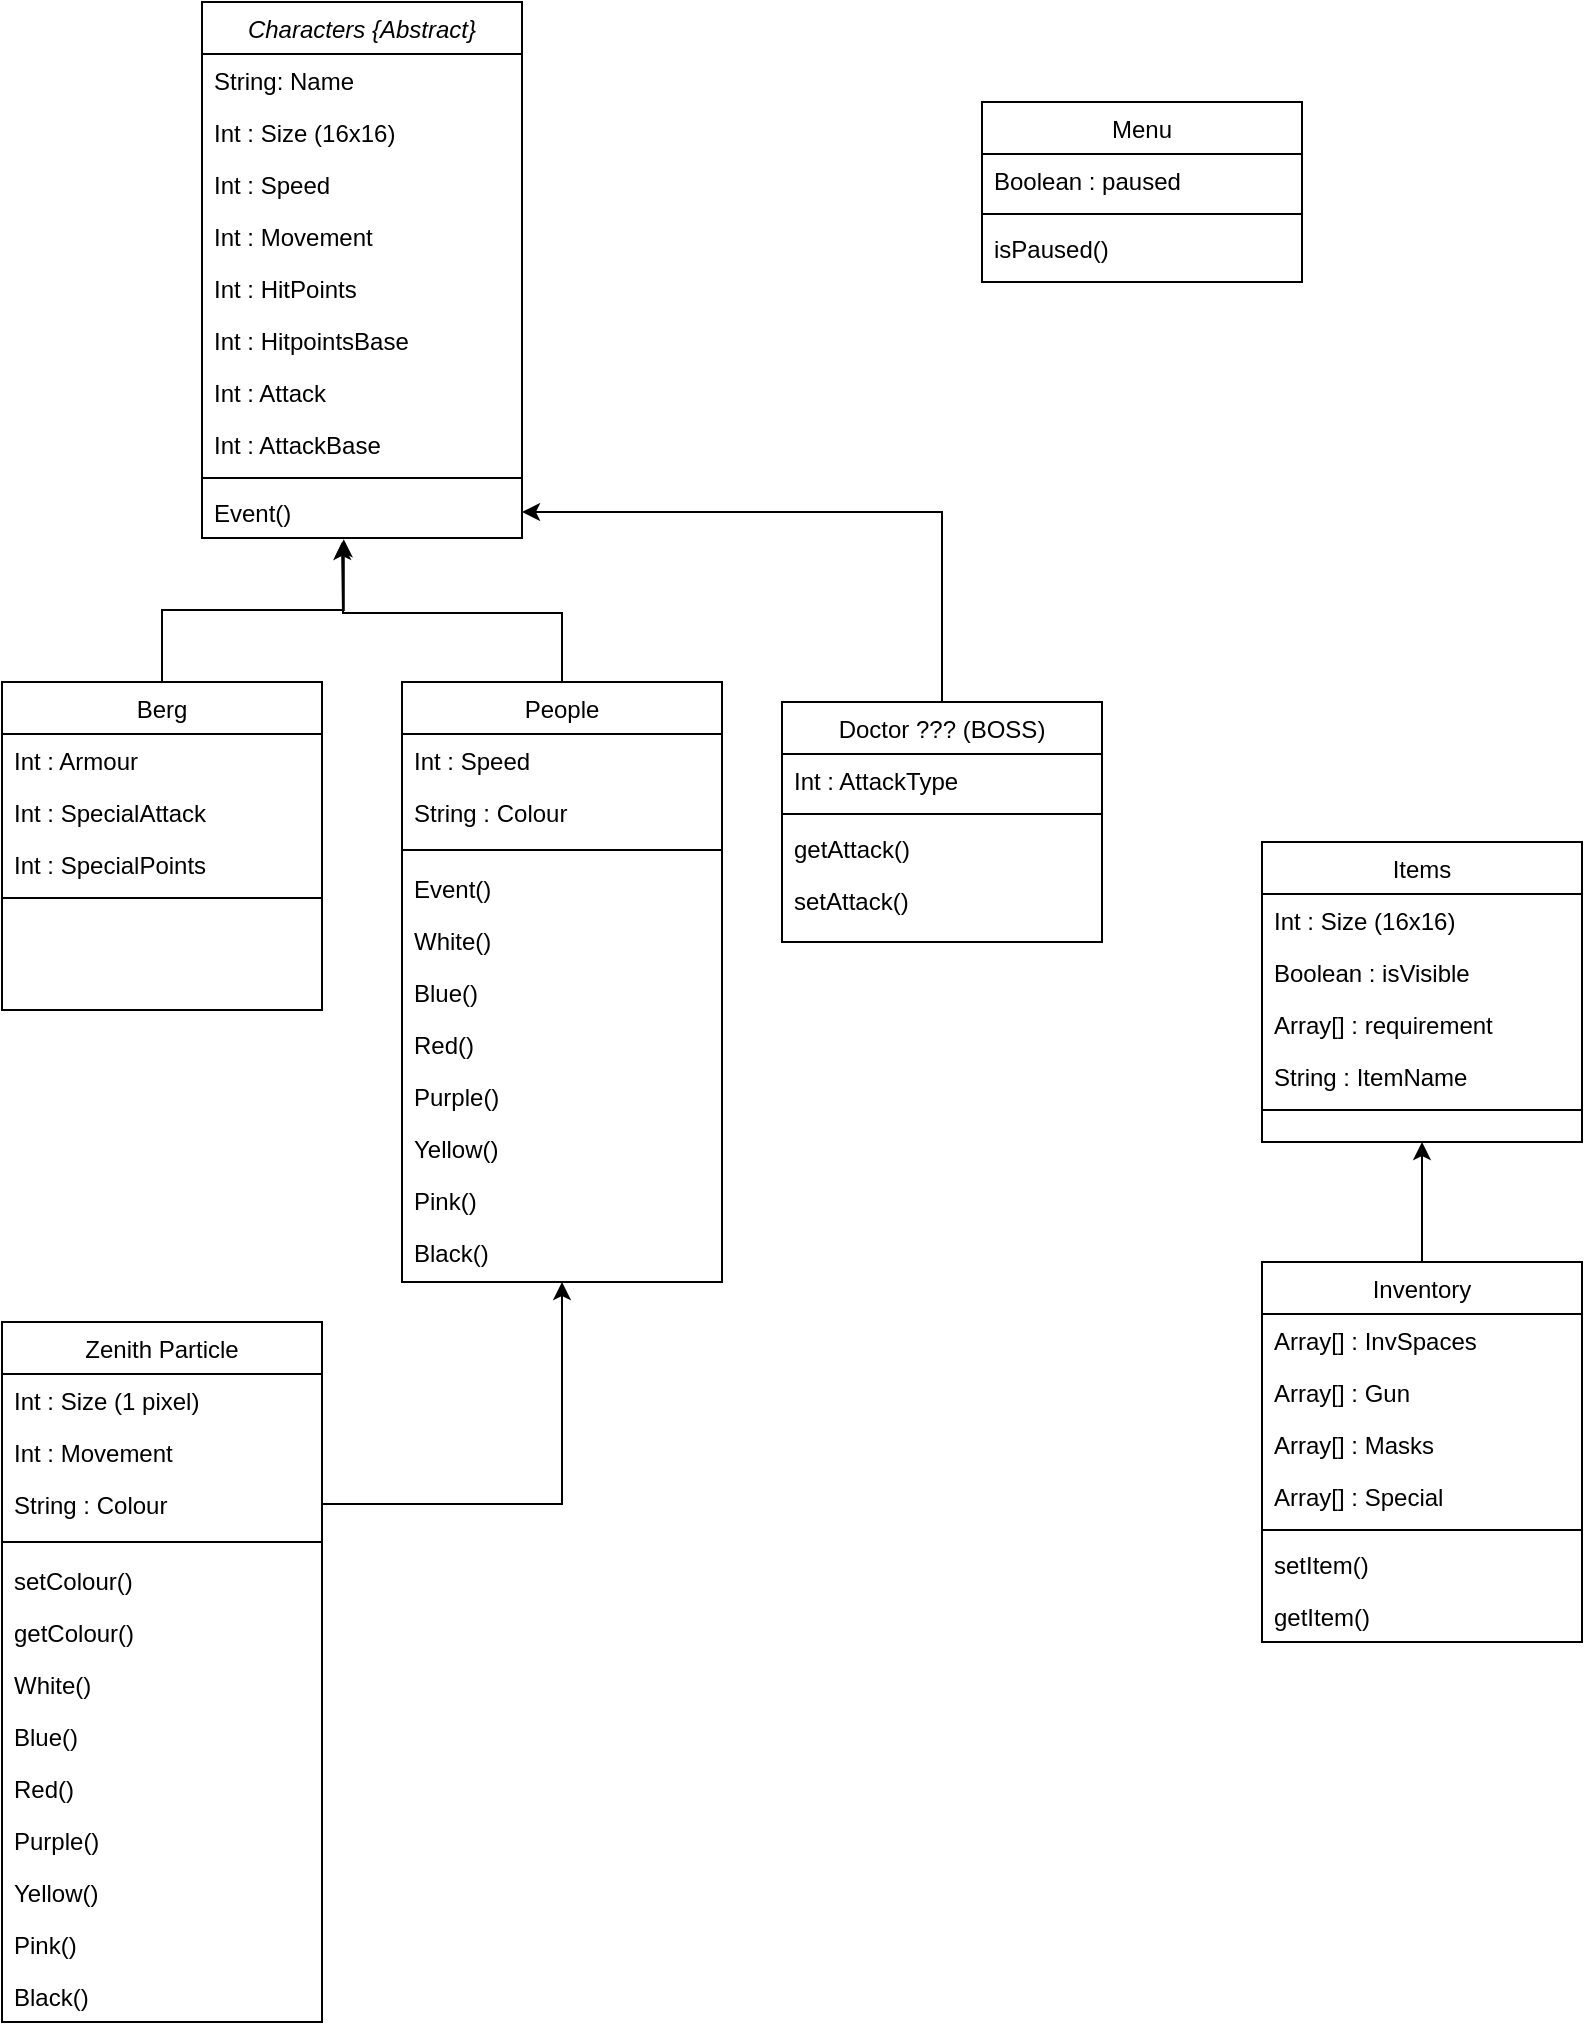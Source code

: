 <mxfile version="15.8.9" type="device"><diagram id="C5RBs43oDa-KdzZeNtuy" name="Page-1"><mxGraphModel dx="1503" dy="917" grid="1" gridSize="10" guides="1" tooltips="1" connect="1" arrows="1" fold="1" page="1" pageScale="1" pageWidth="827" pageHeight="1169" math="0" shadow="0"><root><mxCell id="WIyWlLk6GJQsqaUBKTNV-0"/><mxCell id="WIyWlLk6GJQsqaUBKTNV-1" parent="WIyWlLk6GJQsqaUBKTNV-0"/><mxCell id="zkfFHV4jXpPFQw0GAbJ--0" value="Characters {Abstract}" style="swimlane;fontStyle=2;align=center;verticalAlign=top;childLayout=stackLayout;horizontal=1;startSize=26;horizontalStack=0;resizeParent=1;resizeLast=0;collapsible=1;marginBottom=0;rounded=0;shadow=0;strokeWidth=1;" parent="WIyWlLk6GJQsqaUBKTNV-1" vertex="1"><mxGeometry x="110" y="10" width="160" height="268" as="geometry"><mxRectangle x="230" y="140" width="160" height="26" as="alternateBounds"/></mxGeometry></mxCell><mxCell id="zkfFHV4jXpPFQw0GAbJ--1" value="String: Name" style="text;align=left;verticalAlign=top;spacingLeft=4;spacingRight=4;overflow=hidden;rotatable=0;points=[[0,0.5],[1,0.5]];portConstraint=eastwest;" parent="zkfFHV4jXpPFQw0GAbJ--0" vertex="1"><mxGeometry y="26" width="160" height="26" as="geometry"/></mxCell><mxCell id="zkfFHV4jXpPFQw0GAbJ--2" value="Int : Size (16x16)" style="text;align=left;verticalAlign=top;spacingLeft=4;spacingRight=4;overflow=hidden;rotatable=0;points=[[0,0.5],[1,0.5]];portConstraint=eastwest;rounded=0;shadow=0;html=0;" parent="zkfFHV4jXpPFQw0GAbJ--0" vertex="1"><mxGeometry y="52" width="160" height="26" as="geometry"/></mxCell><mxCell id="zkfFHV4jXpPFQw0GAbJ--3" value="Int : Speed" style="text;align=left;verticalAlign=top;spacingLeft=4;spacingRight=4;overflow=hidden;rotatable=0;points=[[0,0.5],[1,0.5]];portConstraint=eastwest;rounded=0;shadow=0;html=0;" parent="zkfFHV4jXpPFQw0GAbJ--0" vertex="1"><mxGeometry y="78" width="160" height="26" as="geometry"/></mxCell><mxCell id="UcOT7GoA5ZbFxHlpq7O5-1" value="Int : Movement" style="text;align=left;verticalAlign=top;spacingLeft=4;spacingRight=4;overflow=hidden;rotatable=0;points=[[0,0.5],[1,0.5]];portConstraint=eastwest;rounded=0;shadow=0;html=0;" vertex="1" parent="zkfFHV4jXpPFQw0GAbJ--0"><mxGeometry y="104" width="160" height="26" as="geometry"/></mxCell><mxCell id="UcOT7GoA5ZbFxHlpq7O5-2" value="Int : HitPoints" style="text;align=left;verticalAlign=top;spacingLeft=4;spacingRight=4;overflow=hidden;rotatable=0;points=[[0,0.5],[1,0.5]];portConstraint=eastwest;rounded=0;shadow=0;html=0;" vertex="1" parent="zkfFHV4jXpPFQw0GAbJ--0"><mxGeometry y="130" width="160" height="26" as="geometry"/></mxCell><mxCell id="UcOT7GoA5ZbFxHlpq7O5-4" value="Int : HitpointsBase" style="text;align=left;verticalAlign=top;spacingLeft=4;spacingRight=4;overflow=hidden;rotatable=0;points=[[0,0.5],[1,0.5]];portConstraint=eastwest;rounded=0;shadow=0;html=0;" vertex="1" parent="zkfFHV4jXpPFQw0GAbJ--0"><mxGeometry y="156" width="160" height="26" as="geometry"/></mxCell><mxCell id="UcOT7GoA5ZbFxHlpq7O5-3" value="Int : Attack" style="text;align=left;verticalAlign=top;spacingLeft=4;spacingRight=4;overflow=hidden;rotatable=0;points=[[0,0.5],[1,0.5]];portConstraint=eastwest;rounded=0;shadow=0;html=0;" vertex="1" parent="zkfFHV4jXpPFQw0GAbJ--0"><mxGeometry y="182" width="160" height="26" as="geometry"/></mxCell><mxCell id="UcOT7GoA5ZbFxHlpq7O5-0" value="Int : AttackBase" style="text;align=left;verticalAlign=top;spacingLeft=4;spacingRight=4;overflow=hidden;rotatable=0;points=[[0,0.5],[1,0.5]];portConstraint=eastwest;rounded=0;shadow=0;html=0;" vertex="1" parent="zkfFHV4jXpPFQw0GAbJ--0"><mxGeometry y="208" width="160" height="26" as="geometry"/></mxCell><mxCell id="zkfFHV4jXpPFQw0GAbJ--4" value="" style="line;html=1;strokeWidth=1;align=left;verticalAlign=middle;spacingTop=-1;spacingLeft=3;spacingRight=3;rotatable=0;labelPosition=right;points=[];portConstraint=eastwest;" parent="zkfFHV4jXpPFQw0GAbJ--0" vertex="1"><mxGeometry y="234" width="160" height="8" as="geometry"/></mxCell><mxCell id="zkfFHV4jXpPFQw0GAbJ--5" value="Event()" style="text;align=left;verticalAlign=top;spacingLeft=4;spacingRight=4;overflow=hidden;rotatable=0;points=[[0,0.5],[1,0.5]];portConstraint=eastwest;" parent="zkfFHV4jXpPFQw0GAbJ--0" vertex="1"><mxGeometry y="242" width="160" height="26" as="geometry"/></mxCell><mxCell id="UcOT7GoA5ZbFxHlpq7O5-57" style="edgeStyle=orthogonalEdgeStyle;rounded=0;orthogonalLoop=1;jettySize=auto;html=1;exitX=0.5;exitY=0;exitDx=0;exitDy=0;entryX=0.443;entryY=1.024;entryDx=0;entryDy=0;entryPerimeter=0;" edge="1" parent="WIyWlLk6GJQsqaUBKTNV-1" source="zkfFHV4jXpPFQw0GAbJ--6" target="zkfFHV4jXpPFQw0GAbJ--5"><mxGeometry relative="1" as="geometry"/></mxCell><mxCell id="zkfFHV4jXpPFQw0GAbJ--6" value="Berg" style="swimlane;fontStyle=0;align=center;verticalAlign=top;childLayout=stackLayout;horizontal=1;startSize=26;horizontalStack=0;resizeParent=1;resizeLast=0;collapsible=1;marginBottom=0;rounded=0;shadow=0;strokeWidth=1;" parent="WIyWlLk6GJQsqaUBKTNV-1" vertex="1"><mxGeometry x="10" y="350" width="160" height="164" as="geometry"><mxRectangle x="130" y="380" width="160" height="26" as="alternateBounds"/></mxGeometry></mxCell><mxCell id="zkfFHV4jXpPFQw0GAbJ--7" value="Int : Armour" style="text;align=left;verticalAlign=top;spacingLeft=4;spacingRight=4;overflow=hidden;rotatable=0;points=[[0,0.5],[1,0.5]];portConstraint=eastwest;" parent="zkfFHV4jXpPFQw0GAbJ--6" vertex="1"><mxGeometry y="26" width="160" height="26" as="geometry"/></mxCell><mxCell id="zkfFHV4jXpPFQw0GAbJ--8" value="Int : SpecialAttack" style="text;align=left;verticalAlign=top;spacingLeft=4;spacingRight=4;overflow=hidden;rotatable=0;points=[[0,0.5],[1,0.5]];portConstraint=eastwest;rounded=0;shadow=0;html=0;" parent="zkfFHV4jXpPFQw0GAbJ--6" vertex="1"><mxGeometry y="52" width="160" height="26" as="geometry"/></mxCell><mxCell id="UcOT7GoA5ZbFxHlpq7O5-5" value="Int : SpecialPoints" style="text;align=left;verticalAlign=top;spacingLeft=4;spacingRight=4;overflow=hidden;rotatable=0;points=[[0,0.5],[1,0.5]];portConstraint=eastwest;" vertex="1" parent="zkfFHV4jXpPFQw0GAbJ--6"><mxGeometry y="78" width="160" height="26" as="geometry"/></mxCell><mxCell id="zkfFHV4jXpPFQw0GAbJ--9" value="" style="line;html=1;strokeWidth=1;align=left;verticalAlign=middle;spacingTop=-1;spacingLeft=3;spacingRight=3;rotatable=0;labelPosition=right;points=[];portConstraint=eastwest;" parent="zkfFHV4jXpPFQw0GAbJ--6" vertex="1"><mxGeometry y="104" width="160" height="8" as="geometry"/></mxCell><mxCell id="UcOT7GoA5ZbFxHlpq7O5-59" style="edgeStyle=orthogonalEdgeStyle;rounded=0;orthogonalLoop=1;jettySize=auto;html=1;exitX=0.5;exitY=0;exitDx=0;exitDy=0;" edge="1" parent="WIyWlLk6GJQsqaUBKTNV-1" source="zkfFHV4jXpPFQw0GAbJ--13"><mxGeometry relative="1" as="geometry"><mxPoint x="180" y="280" as="targetPoint"/></mxGeometry></mxCell><mxCell id="zkfFHV4jXpPFQw0GAbJ--13" value="People" style="swimlane;fontStyle=0;align=center;verticalAlign=top;childLayout=stackLayout;horizontal=1;startSize=26;horizontalStack=0;resizeParent=1;resizeLast=0;collapsible=1;marginBottom=0;rounded=0;shadow=0;strokeWidth=1;" parent="WIyWlLk6GJQsqaUBKTNV-1" vertex="1"><mxGeometry x="210" y="350" width="160" height="300" as="geometry"><mxRectangle x="340" y="380" width="170" height="26" as="alternateBounds"/></mxGeometry></mxCell><mxCell id="zkfFHV4jXpPFQw0GAbJ--14" value="Int : Speed" style="text;align=left;verticalAlign=top;spacingLeft=4;spacingRight=4;overflow=hidden;rotatable=0;points=[[0,0.5],[1,0.5]];portConstraint=eastwest;" parent="zkfFHV4jXpPFQw0GAbJ--13" vertex="1"><mxGeometry y="26" width="160" height="26" as="geometry"/></mxCell><mxCell id="UcOT7GoA5ZbFxHlpq7O5-6" value="String : Colour" style="text;align=left;verticalAlign=top;spacingLeft=4;spacingRight=4;overflow=hidden;rotatable=0;points=[[0,0.5],[1,0.5]];portConstraint=eastwest;" vertex="1" parent="zkfFHV4jXpPFQw0GAbJ--13"><mxGeometry y="52" width="160" height="26" as="geometry"/></mxCell><mxCell id="zkfFHV4jXpPFQw0GAbJ--15" value="" style="line;html=1;strokeWidth=1;align=left;verticalAlign=middle;spacingTop=-1;spacingLeft=3;spacingRight=3;rotatable=0;labelPosition=right;points=[];portConstraint=eastwest;" parent="zkfFHV4jXpPFQw0GAbJ--13" vertex="1"><mxGeometry y="78" width="160" height="12" as="geometry"/></mxCell><mxCell id="UcOT7GoA5ZbFxHlpq7O5-14" value="Event()" style="text;align=left;verticalAlign=top;spacingLeft=4;spacingRight=4;overflow=hidden;rotatable=0;points=[[0,0.5],[1,0.5]];portConstraint=eastwest;" vertex="1" parent="zkfFHV4jXpPFQw0GAbJ--13"><mxGeometry y="90" width="160" height="26" as="geometry"/></mxCell><mxCell id="UcOT7GoA5ZbFxHlpq7O5-13" value="White()" style="text;align=left;verticalAlign=top;spacingLeft=4;spacingRight=4;overflow=hidden;rotatable=0;points=[[0,0.5],[1,0.5]];portConstraint=eastwest;" vertex="1" parent="zkfFHV4jXpPFQw0GAbJ--13"><mxGeometry y="116" width="160" height="26" as="geometry"/></mxCell><mxCell id="UcOT7GoA5ZbFxHlpq7O5-12" value="Blue()" style="text;align=left;verticalAlign=top;spacingLeft=4;spacingRight=4;overflow=hidden;rotatable=0;points=[[0,0.5],[1,0.5]];portConstraint=eastwest;" vertex="1" parent="zkfFHV4jXpPFQw0GAbJ--13"><mxGeometry y="142" width="160" height="26" as="geometry"/></mxCell><mxCell id="UcOT7GoA5ZbFxHlpq7O5-11" value="Red()" style="text;align=left;verticalAlign=top;spacingLeft=4;spacingRight=4;overflow=hidden;rotatable=0;points=[[0,0.5],[1,0.5]];portConstraint=eastwest;" vertex="1" parent="zkfFHV4jXpPFQw0GAbJ--13"><mxGeometry y="168" width="160" height="26" as="geometry"/></mxCell><mxCell id="UcOT7GoA5ZbFxHlpq7O5-10" value="Purple()" style="text;align=left;verticalAlign=top;spacingLeft=4;spacingRight=4;overflow=hidden;rotatable=0;points=[[0,0.5],[1,0.5]];portConstraint=eastwest;" vertex="1" parent="zkfFHV4jXpPFQw0GAbJ--13"><mxGeometry y="194" width="160" height="26" as="geometry"/></mxCell><mxCell id="UcOT7GoA5ZbFxHlpq7O5-9" value="Yellow()" style="text;align=left;verticalAlign=top;spacingLeft=4;spacingRight=4;overflow=hidden;rotatable=0;points=[[0,0.5],[1,0.5]];portConstraint=eastwest;" vertex="1" parent="zkfFHV4jXpPFQw0GAbJ--13"><mxGeometry y="220" width="160" height="26" as="geometry"/></mxCell><mxCell id="UcOT7GoA5ZbFxHlpq7O5-8" value="Pink()" style="text;align=left;verticalAlign=top;spacingLeft=4;spacingRight=4;overflow=hidden;rotatable=0;points=[[0,0.5],[1,0.5]];portConstraint=eastwest;" vertex="1" parent="zkfFHV4jXpPFQw0GAbJ--13"><mxGeometry y="246" width="160" height="26" as="geometry"/></mxCell><mxCell id="UcOT7GoA5ZbFxHlpq7O5-7" value="Black()" style="text;align=left;verticalAlign=top;spacingLeft=4;spacingRight=4;overflow=hidden;rotatable=0;points=[[0,0.5],[1,0.5]];portConstraint=eastwest;" vertex="1" parent="zkfFHV4jXpPFQw0GAbJ--13"><mxGeometry y="272" width="160" height="26" as="geometry"/></mxCell><mxCell id="UcOT7GoA5ZbFxHlpq7O5-15" value="Zenith Particle" style="swimlane;fontStyle=0;align=center;verticalAlign=top;childLayout=stackLayout;horizontal=1;startSize=26;horizontalStack=0;resizeParent=1;resizeLast=0;collapsible=1;marginBottom=0;rounded=0;shadow=0;strokeWidth=1;" vertex="1" parent="WIyWlLk6GJQsqaUBKTNV-1"><mxGeometry x="10" y="670" width="160" height="350" as="geometry"><mxRectangle x="340" y="380" width="170" height="26" as="alternateBounds"/></mxGeometry></mxCell><mxCell id="UcOT7GoA5ZbFxHlpq7O5-16" value="Int : Size (1 pixel)" style="text;align=left;verticalAlign=top;spacingLeft=4;spacingRight=4;overflow=hidden;rotatable=0;points=[[0,0.5],[1,0.5]];portConstraint=eastwest;" vertex="1" parent="UcOT7GoA5ZbFxHlpq7O5-15"><mxGeometry y="26" width="160" height="26" as="geometry"/></mxCell><mxCell id="UcOT7GoA5ZbFxHlpq7O5-27" value="Int : Movement" style="text;align=left;verticalAlign=top;spacingLeft=4;spacingRight=4;overflow=hidden;rotatable=0;points=[[0,0.5],[1,0.5]];portConstraint=eastwest;" vertex="1" parent="UcOT7GoA5ZbFxHlpq7O5-15"><mxGeometry y="52" width="160" height="26" as="geometry"/></mxCell><mxCell id="UcOT7GoA5ZbFxHlpq7O5-17" value="String : Colour" style="text;align=left;verticalAlign=top;spacingLeft=4;spacingRight=4;overflow=hidden;rotatable=0;points=[[0,0.5],[1,0.5]];portConstraint=eastwest;" vertex="1" parent="UcOT7GoA5ZbFxHlpq7O5-15"><mxGeometry y="78" width="160" height="26" as="geometry"/></mxCell><mxCell id="UcOT7GoA5ZbFxHlpq7O5-18" value="" style="line;html=1;strokeWidth=1;align=left;verticalAlign=middle;spacingTop=-1;spacingLeft=3;spacingRight=3;rotatable=0;labelPosition=right;points=[];portConstraint=eastwest;" vertex="1" parent="UcOT7GoA5ZbFxHlpq7O5-15"><mxGeometry y="104" width="160" height="12" as="geometry"/></mxCell><mxCell id="UcOT7GoA5ZbFxHlpq7O5-19" value="setColour()" style="text;align=left;verticalAlign=top;spacingLeft=4;spacingRight=4;overflow=hidden;rotatable=0;points=[[0,0.5],[1,0.5]];portConstraint=eastwest;" vertex="1" parent="UcOT7GoA5ZbFxHlpq7O5-15"><mxGeometry y="116" width="160" height="26" as="geometry"/></mxCell><mxCell id="UcOT7GoA5ZbFxHlpq7O5-28" value="getColour()" style="text;align=left;verticalAlign=top;spacingLeft=4;spacingRight=4;overflow=hidden;rotatable=0;points=[[0,0.5],[1,0.5]];portConstraint=eastwest;" vertex="1" parent="UcOT7GoA5ZbFxHlpq7O5-15"><mxGeometry y="142" width="160" height="26" as="geometry"/></mxCell><mxCell id="UcOT7GoA5ZbFxHlpq7O5-20" value="White()" style="text;align=left;verticalAlign=top;spacingLeft=4;spacingRight=4;overflow=hidden;rotatable=0;points=[[0,0.5],[1,0.5]];portConstraint=eastwest;" vertex="1" parent="UcOT7GoA5ZbFxHlpq7O5-15"><mxGeometry y="168" width="160" height="26" as="geometry"/></mxCell><mxCell id="UcOT7GoA5ZbFxHlpq7O5-21" value="Blue()" style="text;align=left;verticalAlign=top;spacingLeft=4;spacingRight=4;overflow=hidden;rotatable=0;points=[[0,0.5],[1,0.5]];portConstraint=eastwest;" vertex="1" parent="UcOT7GoA5ZbFxHlpq7O5-15"><mxGeometry y="194" width="160" height="26" as="geometry"/></mxCell><mxCell id="UcOT7GoA5ZbFxHlpq7O5-22" value="Red()" style="text;align=left;verticalAlign=top;spacingLeft=4;spacingRight=4;overflow=hidden;rotatable=0;points=[[0,0.5],[1,0.5]];portConstraint=eastwest;" vertex="1" parent="UcOT7GoA5ZbFxHlpq7O5-15"><mxGeometry y="220" width="160" height="26" as="geometry"/></mxCell><mxCell id="UcOT7GoA5ZbFxHlpq7O5-23" value="Purple()" style="text;align=left;verticalAlign=top;spacingLeft=4;spacingRight=4;overflow=hidden;rotatable=0;points=[[0,0.5],[1,0.5]];portConstraint=eastwest;" vertex="1" parent="UcOT7GoA5ZbFxHlpq7O5-15"><mxGeometry y="246" width="160" height="26" as="geometry"/></mxCell><mxCell id="UcOT7GoA5ZbFxHlpq7O5-24" value="Yellow()" style="text;align=left;verticalAlign=top;spacingLeft=4;spacingRight=4;overflow=hidden;rotatable=0;points=[[0,0.5],[1,0.5]];portConstraint=eastwest;" vertex="1" parent="UcOT7GoA5ZbFxHlpq7O5-15"><mxGeometry y="272" width="160" height="26" as="geometry"/></mxCell><mxCell id="UcOT7GoA5ZbFxHlpq7O5-25" value="Pink()" style="text;align=left;verticalAlign=top;spacingLeft=4;spacingRight=4;overflow=hidden;rotatable=0;points=[[0,0.5],[1,0.5]];portConstraint=eastwest;" vertex="1" parent="UcOT7GoA5ZbFxHlpq7O5-15"><mxGeometry y="298" width="160" height="26" as="geometry"/></mxCell><mxCell id="UcOT7GoA5ZbFxHlpq7O5-26" value="Black()" style="text;align=left;verticalAlign=top;spacingLeft=4;spacingRight=4;overflow=hidden;rotatable=0;points=[[0,0.5],[1,0.5]];portConstraint=eastwest;" vertex="1" parent="UcOT7GoA5ZbFxHlpq7O5-15"><mxGeometry y="324" width="160" height="26" as="geometry"/></mxCell><mxCell id="UcOT7GoA5ZbFxHlpq7O5-60" style="edgeStyle=orthogonalEdgeStyle;rounded=0;orthogonalLoop=1;jettySize=auto;html=1;exitX=0.5;exitY=0;exitDx=0;exitDy=0;" edge="1" parent="WIyWlLk6GJQsqaUBKTNV-1" source="UcOT7GoA5ZbFxHlpq7O5-29" target="zkfFHV4jXpPFQw0GAbJ--5"><mxGeometry relative="1" as="geometry"/></mxCell><mxCell id="UcOT7GoA5ZbFxHlpq7O5-29" value="Doctor ??? (BOSS)" style="swimlane;fontStyle=0;align=center;verticalAlign=top;childLayout=stackLayout;horizontal=1;startSize=26;horizontalStack=0;resizeParent=1;resizeLast=0;collapsible=1;marginBottom=0;rounded=0;shadow=0;strokeWidth=1;" vertex="1" parent="WIyWlLk6GJQsqaUBKTNV-1"><mxGeometry x="400" y="360" width="160" height="120" as="geometry"><mxRectangle x="130" y="380" width="160" height="26" as="alternateBounds"/></mxGeometry></mxCell><mxCell id="UcOT7GoA5ZbFxHlpq7O5-32" value="Int : AttackType" style="text;align=left;verticalAlign=top;spacingLeft=4;spacingRight=4;overflow=hidden;rotatable=0;points=[[0,0.5],[1,0.5]];portConstraint=eastwest;" vertex="1" parent="UcOT7GoA5ZbFxHlpq7O5-29"><mxGeometry y="26" width="160" height="26" as="geometry"/></mxCell><mxCell id="UcOT7GoA5ZbFxHlpq7O5-33" value="" style="line;html=1;strokeWidth=1;align=left;verticalAlign=middle;spacingTop=-1;spacingLeft=3;spacingRight=3;rotatable=0;labelPosition=right;points=[];portConstraint=eastwest;" vertex="1" parent="UcOT7GoA5ZbFxHlpq7O5-29"><mxGeometry y="52" width="160" height="8" as="geometry"/></mxCell><mxCell id="UcOT7GoA5ZbFxHlpq7O5-34" value="getAttack()" style="text;align=left;verticalAlign=top;spacingLeft=4;spacingRight=4;overflow=hidden;rotatable=0;points=[[0,0.5],[1,0.5]];portConstraint=eastwest;" vertex="1" parent="UcOT7GoA5ZbFxHlpq7O5-29"><mxGeometry y="60" width="160" height="26" as="geometry"/></mxCell><mxCell id="UcOT7GoA5ZbFxHlpq7O5-35" value="setAttack()" style="text;align=left;verticalAlign=top;spacingLeft=4;spacingRight=4;overflow=hidden;rotatable=0;points=[[0,0.5],[1,0.5]];portConstraint=eastwest;" vertex="1" parent="UcOT7GoA5ZbFxHlpq7O5-29"><mxGeometry y="86" width="160" height="26" as="geometry"/></mxCell><mxCell id="UcOT7GoA5ZbFxHlpq7O5-36" value="Items" style="swimlane;fontStyle=0;align=center;verticalAlign=top;childLayout=stackLayout;horizontal=1;startSize=26;horizontalStack=0;resizeParent=1;resizeLast=0;collapsible=1;marginBottom=0;rounded=0;shadow=0;strokeWidth=1;" vertex="1" parent="WIyWlLk6GJQsqaUBKTNV-1"><mxGeometry x="640" y="430" width="160" height="150" as="geometry"><mxRectangle x="130" y="380" width="160" height="26" as="alternateBounds"/></mxGeometry></mxCell><mxCell id="UcOT7GoA5ZbFxHlpq7O5-37" value="Int : Size (16x16)" style="text;align=left;verticalAlign=top;spacingLeft=4;spacingRight=4;overflow=hidden;rotatable=0;points=[[0,0.5],[1,0.5]];portConstraint=eastwest;" vertex="1" parent="UcOT7GoA5ZbFxHlpq7O5-36"><mxGeometry y="26" width="160" height="26" as="geometry"/></mxCell><mxCell id="UcOT7GoA5ZbFxHlpq7O5-39" value="Boolean : isVisible" style="text;align=left;verticalAlign=top;spacingLeft=4;spacingRight=4;overflow=hidden;rotatable=0;points=[[0,0.5],[1,0.5]];portConstraint=eastwest;" vertex="1" parent="UcOT7GoA5ZbFxHlpq7O5-36"><mxGeometry y="52" width="160" height="26" as="geometry"/></mxCell><mxCell id="UcOT7GoA5ZbFxHlpq7O5-41" value="Array[] : requirement" style="text;align=left;verticalAlign=top;spacingLeft=4;spacingRight=4;overflow=hidden;rotatable=0;points=[[0,0.5],[1,0.5]];portConstraint=eastwest;" vertex="1" parent="UcOT7GoA5ZbFxHlpq7O5-36"><mxGeometry y="78" width="160" height="26" as="geometry"/></mxCell><mxCell id="UcOT7GoA5ZbFxHlpq7O5-40" value="String : ItemName" style="text;align=left;verticalAlign=top;spacingLeft=4;spacingRight=4;overflow=hidden;rotatable=0;points=[[0,0.5],[1,0.5]];portConstraint=eastwest;" vertex="1" parent="UcOT7GoA5ZbFxHlpq7O5-36"><mxGeometry y="104" width="160" height="26" as="geometry"/></mxCell><mxCell id="UcOT7GoA5ZbFxHlpq7O5-38" value="" style="line;html=1;strokeWidth=1;align=left;verticalAlign=middle;spacingTop=-1;spacingLeft=3;spacingRight=3;rotatable=0;labelPosition=right;points=[];portConstraint=eastwest;" vertex="1" parent="UcOT7GoA5ZbFxHlpq7O5-36"><mxGeometry y="130" width="160" height="8" as="geometry"/></mxCell><mxCell id="UcOT7GoA5ZbFxHlpq7O5-62" style="edgeStyle=orthogonalEdgeStyle;rounded=0;orthogonalLoop=1;jettySize=auto;html=1;exitX=0.5;exitY=0;exitDx=0;exitDy=0;entryX=0.5;entryY=1;entryDx=0;entryDy=0;" edge="1" parent="WIyWlLk6GJQsqaUBKTNV-1" source="UcOT7GoA5ZbFxHlpq7O5-42" target="UcOT7GoA5ZbFxHlpq7O5-36"><mxGeometry relative="1" as="geometry"/></mxCell><mxCell id="UcOT7GoA5ZbFxHlpq7O5-42" value="Inventory" style="swimlane;fontStyle=0;align=center;verticalAlign=top;childLayout=stackLayout;horizontal=1;startSize=26;horizontalStack=0;resizeParent=1;resizeLast=0;collapsible=1;marginBottom=0;rounded=0;shadow=0;strokeWidth=1;" vertex="1" parent="WIyWlLk6GJQsqaUBKTNV-1"><mxGeometry x="640" y="640" width="160" height="190" as="geometry"><mxRectangle x="130" y="380" width="160" height="26" as="alternateBounds"/></mxGeometry></mxCell><mxCell id="UcOT7GoA5ZbFxHlpq7O5-43" value="Array[] : InvSpaces" style="text;align=left;verticalAlign=top;spacingLeft=4;spacingRight=4;overflow=hidden;rotatable=0;points=[[0,0.5],[1,0.5]];portConstraint=eastwest;" vertex="1" parent="UcOT7GoA5ZbFxHlpq7O5-42"><mxGeometry y="26" width="160" height="26" as="geometry"/></mxCell><mxCell id="UcOT7GoA5ZbFxHlpq7O5-44" value="Array[] : Gun" style="text;align=left;verticalAlign=top;spacingLeft=4;spacingRight=4;overflow=hidden;rotatable=0;points=[[0,0.5],[1,0.5]];portConstraint=eastwest;" vertex="1" parent="UcOT7GoA5ZbFxHlpq7O5-42"><mxGeometry y="52" width="160" height="26" as="geometry"/></mxCell><mxCell id="UcOT7GoA5ZbFxHlpq7O5-45" value="Array[] : Masks" style="text;align=left;verticalAlign=top;spacingLeft=4;spacingRight=4;overflow=hidden;rotatable=0;points=[[0,0.5],[1,0.5]];portConstraint=eastwest;" vertex="1" parent="UcOT7GoA5ZbFxHlpq7O5-42"><mxGeometry y="78" width="160" height="26" as="geometry"/></mxCell><mxCell id="UcOT7GoA5ZbFxHlpq7O5-46" value="Array[] : Special" style="text;align=left;verticalAlign=top;spacingLeft=4;spacingRight=4;overflow=hidden;rotatable=0;points=[[0,0.5],[1,0.5]];portConstraint=eastwest;" vertex="1" parent="UcOT7GoA5ZbFxHlpq7O5-42"><mxGeometry y="104" width="160" height="26" as="geometry"/></mxCell><mxCell id="UcOT7GoA5ZbFxHlpq7O5-47" value="" style="line;html=1;strokeWidth=1;align=left;verticalAlign=middle;spacingTop=-1;spacingLeft=3;spacingRight=3;rotatable=0;labelPosition=right;points=[];portConstraint=eastwest;" vertex="1" parent="UcOT7GoA5ZbFxHlpq7O5-42"><mxGeometry y="130" width="160" height="8" as="geometry"/></mxCell><mxCell id="UcOT7GoA5ZbFxHlpq7O5-48" value="setItem()" style="text;align=left;verticalAlign=top;spacingLeft=4;spacingRight=4;overflow=hidden;rotatable=0;points=[[0,0.5],[1,0.5]];portConstraint=eastwest;" vertex="1" parent="UcOT7GoA5ZbFxHlpq7O5-42"><mxGeometry y="138" width="160" height="26" as="geometry"/></mxCell><mxCell id="UcOT7GoA5ZbFxHlpq7O5-49" value="getItem()" style="text;align=left;verticalAlign=top;spacingLeft=4;spacingRight=4;overflow=hidden;rotatable=0;points=[[0,0.5],[1,0.5]];portConstraint=eastwest;" vertex="1" parent="UcOT7GoA5ZbFxHlpq7O5-42"><mxGeometry y="164" width="160" height="26" as="geometry"/></mxCell><mxCell id="UcOT7GoA5ZbFxHlpq7O5-50" value="Menu" style="swimlane;fontStyle=0;align=center;verticalAlign=top;childLayout=stackLayout;horizontal=1;startSize=26;horizontalStack=0;resizeParent=1;resizeLast=0;collapsible=1;marginBottom=0;rounded=0;shadow=0;strokeWidth=1;" vertex="1" parent="WIyWlLk6GJQsqaUBKTNV-1"><mxGeometry x="500" y="60" width="160" height="90" as="geometry"><mxRectangle x="130" y="380" width="160" height="26" as="alternateBounds"/></mxGeometry></mxCell><mxCell id="UcOT7GoA5ZbFxHlpq7O5-51" value="Boolean : paused" style="text;align=left;verticalAlign=top;spacingLeft=4;spacingRight=4;overflow=hidden;rotatable=0;points=[[0,0.5],[1,0.5]];portConstraint=eastwest;" vertex="1" parent="UcOT7GoA5ZbFxHlpq7O5-50"><mxGeometry y="26" width="160" height="26" as="geometry"/></mxCell><mxCell id="UcOT7GoA5ZbFxHlpq7O5-54" value="" style="line;html=1;strokeWidth=1;align=left;verticalAlign=middle;spacingTop=-1;spacingLeft=3;spacingRight=3;rotatable=0;labelPosition=right;points=[];portConstraint=eastwest;" vertex="1" parent="UcOT7GoA5ZbFxHlpq7O5-50"><mxGeometry y="52" width="160" height="8" as="geometry"/></mxCell><mxCell id="UcOT7GoA5ZbFxHlpq7O5-55" value="isPaused()" style="text;align=left;verticalAlign=top;spacingLeft=4;spacingRight=4;overflow=hidden;rotatable=0;points=[[0,0.5],[1,0.5]];portConstraint=eastwest;" vertex="1" parent="UcOT7GoA5ZbFxHlpq7O5-50"><mxGeometry y="60" width="160" height="26" as="geometry"/></mxCell><mxCell id="UcOT7GoA5ZbFxHlpq7O5-61" style="edgeStyle=orthogonalEdgeStyle;rounded=0;orthogonalLoop=1;jettySize=auto;html=1;exitX=1;exitY=0.5;exitDx=0;exitDy=0;entryX=0.5;entryY=1;entryDx=0;entryDy=0;" edge="1" parent="WIyWlLk6GJQsqaUBKTNV-1" source="UcOT7GoA5ZbFxHlpq7O5-17" target="zkfFHV4jXpPFQw0GAbJ--13"><mxGeometry relative="1" as="geometry"/></mxCell></root></mxGraphModel></diagram></mxfile>